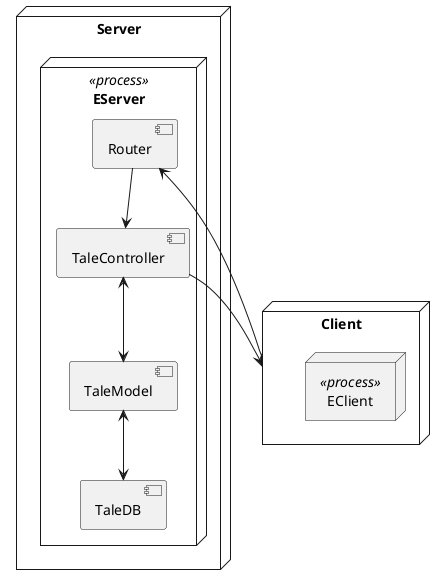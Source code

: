 @startuml
node "Client" {
node "EClient" <<process>> 
}

node "Server" {
node "EServer" <<process>> {
    [Router] 
    [TaleController]
    [TaleModel]
    [TaleDB]
}
}

Client --> Router 
Router --> TaleController
TaleController <--> TaleModel
TaleModel <--> TaleDB
TaleController --> Client

@enduml